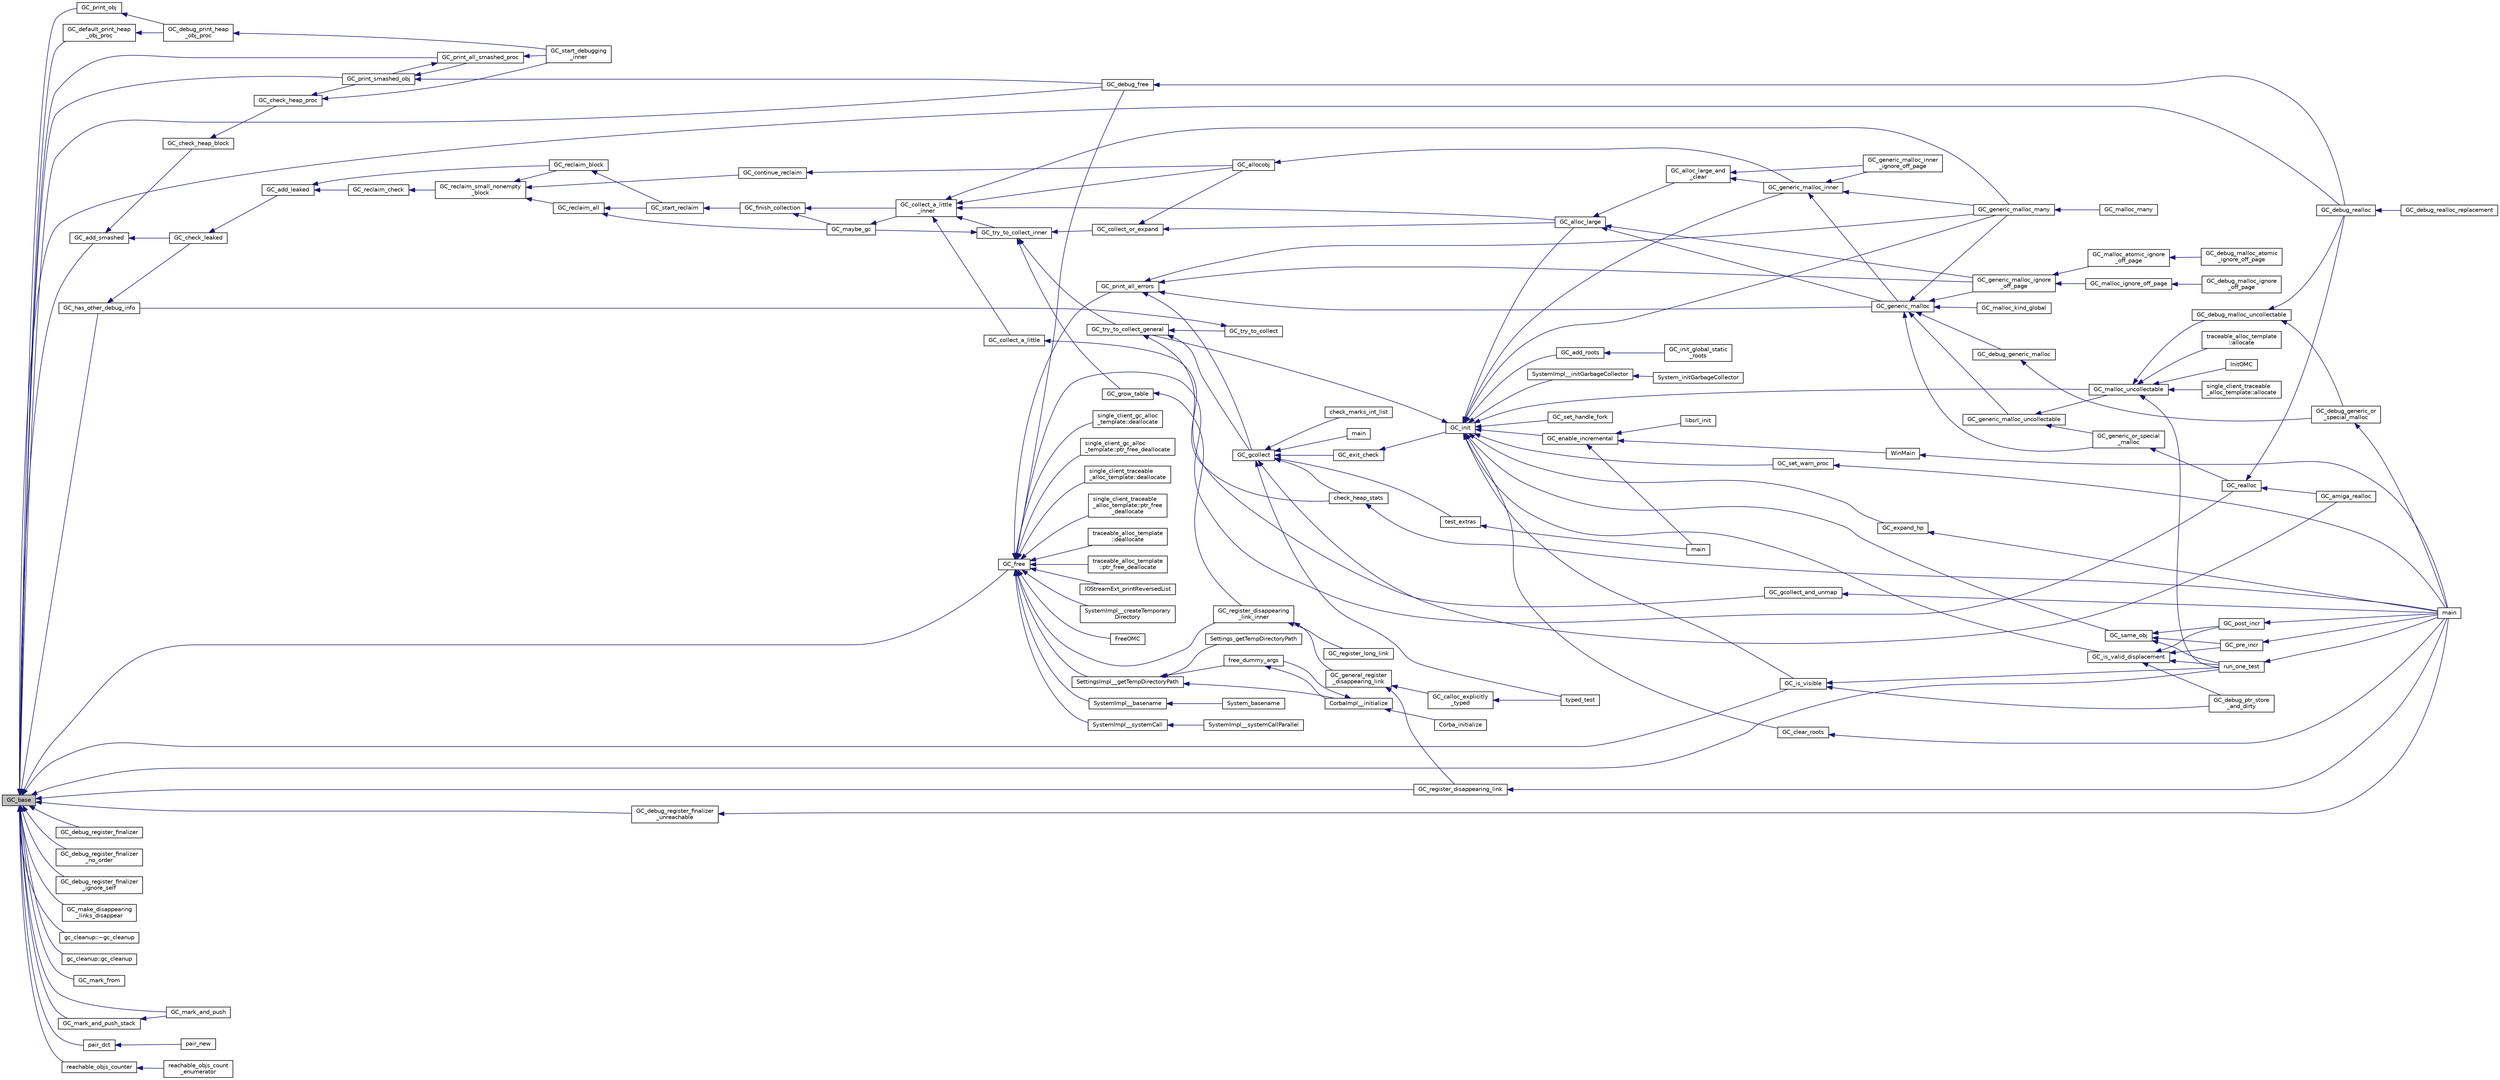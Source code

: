 digraph "GC_base"
{
  edge [fontname="Helvetica",fontsize="10",labelfontname="Helvetica",labelfontsize="10"];
  node [fontname="Helvetica",fontsize="10",shape=record];
  rankdir="LR";
  Node140 [label="GC_base",height=0.2,width=0.4,color="black", fillcolor="grey75", style="filled", fontcolor="black"];
  Node140 -> Node141 [dir="back",color="midnightblue",fontsize="10",style="solid",fontname="Helvetica"];
  Node141 [label="GC_default_print_heap\l_obj_proc",height=0.2,width=0.4,color="black", fillcolor="white", style="filled",URL="$dd/d79/gc__priv_8h.html#aa98df15cdeabdc720834b5b176c91391"];
  Node141 -> Node142 [dir="back",color="midnightblue",fontsize="10",style="solid",fontname="Helvetica"];
  Node142 [label="GC_debug_print_heap\l_obj_proc",height=0.2,width=0.4,color="black", fillcolor="white", style="filled",URL="$d3/d7b/dbg__mlc_8c.html#ae05478c793f3ec6a4222979f32cef62d"];
  Node142 -> Node143 [dir="back",color="midnightblue",fontsize="10",style="solid",fontname="Helvetica"];
  Node143 [label="GC_start_debugging\l_inner",height=0.2,width=0.4,color="black", fillcolor="white", style="filled",URL="$dd/d79/gc__priv_8h.html#ada7eb69d77da8876f2964213a3114462"];
  Node140 -> Node144 [dir="back",color="midnightblue",fontsize="10",style="solid",fontname="Helvetica"];
  Node144 [label="GC_has_other_debug_info",height=0.2,width=0.4,color="black", fillcolor="white", style="filled",URL="$de/dbd/dbg__mlc_8h.html#a1e8d4ec327bfee97d5936431e51c3ef6"];
  Node144 -> Node145 [dir="back",color="midnightblue",fontsize="10",style="solid",fontname="Helvetica"];
  Node145 [label="GC_check_leaked",height=0.2,width=0.4,color="black", fillcolor="white", style="filled",URL="$dd/d79/gc__priv_8h.html#a4985b7b1cc5846b5fc372ada1a410071"];
  Node145 -> Node146 [dir="back",color="midnightblue",fontsize="10",style="solid",fontname="Helvetica"];
  Node146 [label="GC_add_leaked",height=0.2,width=0.4,color="black", fillcolor="white", style="filled",URL="$d7/d0b/reclaim_8c.html#afccf6e87c1d8bdbe9ea41221a3dc78ad"];
  Node146 -> Node147 [dir="back",color="midnightblue",fontsize="10",style="solid",fontname="Helvetica"];
  Node147 [label="GC_reclaim_check",height=0.2,width=0.4,color="black", fillcolor="white", style="filled",URL="$d7/d0b/reclaim_8c.html#a0bf4ca5537f7291287c78c2b67194525"];
  Node147 -> Node148 [dir="back",color="midnightblue",fontsize="10",style="solid",fontname="Helvetica"];
  Node148 [label="GC_reclaim_small_nonempty\l_block",height=0.2,width=0.4,color="black", fillcolor="white", style="filled",URL="$d7/d0b/reclaim_8c.html#a713b42be146628271b9fceb7e768ded4"];
  Node148 -> Node149 [dir="back",color="midnightblue",fontsize="10",style="solid",fontname="Helvetica"];
  Node149 [label="GC_reclaim_block",height=0.2,width=0.4,color="black", fillcolor="white", style="filled",URL="$d7/d0b/reclaim_8c.html#a7721e31790b860809f5b25aef40ac673"];
  Node149 -> Node150 [dir="back",color="midnightblue",fontsize="10",style="solid",fontname="Helvetica"];
  Node150 [label="GC_start_reclaim",height=0.2,width=0.4,color="black", fillcolor="white", style="filled",URL="$d7/d0b/reclaim_8c.html#a3666aa541ecf7bdfc4fe66ce4f5df4f6"];
  Node150 -> Node151 [dir="back",color="midnightblue",fontsize="10",style="solid",fontname="Helvetica"];
  Node151 [label="GC_finish_collection",height=0.2,width=0.4,color="black", fillcolor="white", style="filled",URL="$d9/d39/alloc_8c.html#a3c34c8a98cd8b3be1725944ba54701ad"];
  Node151 -> Node152 [dir="back",color="midnightblue",fontsize="10",style="solid",fontname="Helvetica"];
  Node152 [label="GC_maybe_gc",height=0.2,width=0.4,color="black", fillcolor="white", style="filled",URL="$d9/d39/alloc_8c.html#a052bd8f73260d5517da328ec80bf2803"];
  Node152 -> Node153 [dir="back",color="midnightblue",fontsize="10",style="solid",fontname="Helvetica"];
  Node153 [label="GC_collect_a_little\l_inner",height=0.2,width=0.4,color="black", fillcolor="white", style="filled",URL="$dd/d79/gc__priv_8h.html#aa4521e4ff77319368671db2f7cc56ca4"];
  Node153 -> Node154 [dir="back",color="midnightblue",fontsize="10",style="solid",fontname="Helvetica"];
  Node154 [label="GC_try_to_collect_inner",height=0.2,width=0.4,color="black", fillcolor="white", style="filled",URL="$dd/d79/gc__priv_8h.html#af60286da753d7a995485d54ac90e92a0"];
  Node154 -> Node152 [dir="back",color="midnightblue",fontsize="10",style="solid",fontname="Helvetica"];
  Node154 -> Node155 [dir="back",color="midnightblue",fontsize="10",style="solid",fontname="Helvetica"];
  Node155 [label="GC_try_to_collect_general",height=0.2,width=0.4,color="black", fillcolor="white", style="filled",URL="$d9/d39/alloc_8c.html#a70b496ceee236d78b93b578c73695d6a"];
  Node155 -> Node156 [dir="back",color="midnightblue",fontsize="10",style="solid",fontname="Helvetica"];
  Node156 [label="GC_try_to_collect",height=0.2,width=0.4,color="black", fillcolor="white", style="filled",URL="$d0/daa/gc_8h.html#a404a3dccccd6c1ea22ba2df40a40e8ff"];
  Node156 -> Node144 [dir="back",color="midnightblue",fontsize="10",style="solid",fontname="Helvetica"];
  Node155 -> Node157 [dir="back",color="midnightblue",fontsize="10",style="solid",fontname="Helvetica"];
  Node157 [label="GC_gcollect",height=0.2,width=0.4,color="black", fillcolor="white", style="filled",URL="$d0/daa/gc_8h.html#a726a8653def8e4e16be7e29c7617c7d5"];
  Node157 -> Node158 [dir="back",color="midnightblue",fontsize="10",style="solid",fontname="Helvetica"];
  Node158 [label="GC_exit_check",height=0.2,width=0.4,color="black", fillcolor="white", style="filled",URL="$de/dd3/gc_2misc_8c.html#aebed0843915f857a3004b0b9fc88846e"];
  Node158 -> Node159 [dir="back",color="midnightblue",fontsize="10",style="solid",fontname="Helvetica"];
  Node159 [label="GC_init",height=0.2,width=0.4,color="black", fillcolor="white", style="filled",URL="$de/dd3/gc_2misc_8c.html#a16a0e282a07c598595436b79e88d6e00"];
  Node159 -> Node160 [dir="back",color="midnightblue",fontsize="10",style="solid",fontname="Helvetica"];
  Node160 [label="GC_set_handle_fork",height=0.2,width=0.4,color="black", fillcolor="white", style="filled",URL="$de/dd3/gc_2misc_8c.html#af2180ba22a6f398984e28ed2008b5580"];
  Node159 -> Node161 [dir="back",color="midnightblue",fontsize="10",style="solid",fontname="Helvetica"];
  Node161 [label="GC_enable_incremental",height=0.2,width=0.4,color="black", fillcolor="white", style="filled",URL="$de/dd3/gc_2misc_8c.html#a28b48d7c528209a6158075c4e15852d5"];
  Node161 -> Node162 [dir="back",color="midnightblue",fontsize="10",style="solid",fontname="Helvetica"];
  Node162 [label="main",height=0.2,width=0.4,color="black", fillcolor="white", style="filled",URL="$d4/d4a/cordtest_8c.html#a840291bc02cba5474a4cb46a9b9566fe"];
  Node161 -> Node163 [dir="back",color="midnightblue",fontsize="10",style="solid",fontname="Helvetica"];
  Node163 [label="WinMain",height=0.2,width=0.4,color="black", fillcolor="white", style="filled",URL="$dd/d92/de__win_8c.html#a1a82d574f68da3d68ac8b9c0a1dd3645"];
  Node163 -> Node164 [dir="back",color="midnightblue",fontsize="10",style="solid",fontname="Helvetica"];
  Node164 [label="main",height=0.2,width=0.4,color="black", fillcolor="white", style="filled",URL="$d4/d12/3rd_party_2gc_2tests_2test_8c.html#a840291bc02cba5474a4cb46a9b9566fe"];
  Node161 -> Node165 [dir="back",color="midnightblue",fontsize="10",style="solid",fontname="Helvetica"];
  Node165 [label="libsrl_init",height=0.2,width=0.4,color="black", fillcolor="white", style="filled",URL="$de/d1f/staticrootstest_8c.html#a6c08b01ab84bb4fc83f50ca5202614c8"];
  Node159 -> Node166 [dir="back",color="midnightblue",fontsize="10",style="solid",fontname="Helvetica"];
  Node166 [label="GC_set_warn_proc",height=0.2,width=0.4,color="black", fillcolor="white", style="filled",URL="$de/dd3/gc_2misc_8c.html#af7d8732a1092f3f0a5ea4ce4dad151f1"];
  Node166 -> Node164 [dir="back",color="midnightblue",fontsize="10",style="solid",fontname="Helvetica"];
  Node159 -> Node155 [dir="back",color="midnightblue",fontsize="10",style="solid",fontname="Helvetica"];
  Node159 -> Node167 [dir="back",color="midnightblue",fontsize="10",style="solid",fontname="Helvetica"];
  Node167 [label="GC_expand_hp",height=0.2,width=0.4,color="black", fillcolor="white", style="filled",URL="$d0/daa/gc_8h.html#a7eb7c135ee0716354c0061dd2d87dd8b"];
  Node167 -> Node164 [dir="back",color="midnightblue",fontsize="10",style="solid",fontname="Helvetica"];
  Node159 -> Node168 [dir="back",color="midnightblue",fontsize="10",style="solid",fontname="Helvetica"];
  Node168 [label="GC_alloc_large",height=0.2,width=0.4,color="black", fillcolor="white", style="filled",URL="$d6/dcd/malloc_8c.html#a758db4d9bd590df7e5109b1f445ca78b"];
  Node168 -> Node169 [dir="back",color="midnightblue",fontsize="10",style="solid",fontname="Helvetica"];
  Node169 [label="GC_alloc_large_and\l_clear",height=0.2,width=0.4,color="black", fillcolor="white", style="filled",URL="$d6/dcd/malloc_8c.html#add822b71ebb231a3401ff6970d29a95a"];
  Node169 -> Node170 [dir="back",color="midnightblue",fontsize="10",style="solid",fontname="Helvetica"];
  Node170 [label="GC_generic_malloc_inner",height=0.2,width=0.4,color="black", fillcolor="white", style="filled",URL="$d6/dcd/malloc_8c.html#aaf1ed9de3698d4fdb54f7f73b2dd253e"];
  Node170 -> Node171 [dir="back",color="midnightblue",fontsize="10",style="solid",fontname="Helvetica"];
  Node171 [label="GC_generic_malloc_inner\l_ignore_off_page",height=0.2,width=0.4,color="black", fillcolor="white", style="filled",URL="$d6/dcd/malloc_8c.html#abe43a78928b4a084553d8f70b899cae5"];
  Node170 -> Node172 [dir="back",color="midnightblue",fontsize="10",style="solid",fontname="Helvetica"];
  Node172 [label="GC_generic_malloc",height=0.2,width=0.4,color="black", fillcolor="white", style="filled",URL="$d6/dcd/malloc_8c.html#aa90ce9ffd281a1d15e178cfe413d0871"];
  Node172 -> Node173 [dir="back",color="midnightblue",fontsize="10",style="solid",fontname="Helvetica"];
  Node173 [label="GC_debug_generic_malloc",height=0.2,width=0.4,color="black", fillcolor="white", style="filled",URL="$d3/d7b/dbg__mlc_8c.html#a3505b3ba390ef6ab0a02b285e362aec4"];
  Node173 -> Node174 [dir="back",color="midnightblue",fontsize="10",style="solid",fontname="Helvetica"];
  Node174 [label="GC_debug_generic_or\l_special_malloc",height=0.2,width=0.4,color="black", fillcolor="white", style="filled",URL="$d3/d7b/dbg__mlc_8c.html#ada673c25a47f93bafd2ba42d94aa01a3"];
  Node174 -> Node164 [dir="back",color="midnightblue",fontsize="10",style="solid",fontname="Helvetica"];
  Node172 -> Node175 [dir="back",color="midnightblue",fontsize="10",style="solid",fontname="Helvetica"];
  Node175 [label="GC_malloc_kind_global",height=0.2,width=0.4,color="black", fillcolor="white", style="filled",URL="$d6/dcd/malloc_8c.html#ac933f227988d5dcd653f076434c32daf"];
  Node172 -> Node176 [dir="back",color="midnightblue",fontsize="10",style="solid",fontname="Helvetica"];
  Node176 [label="GC_generic_malloc_uncollectable",height=0.2,width=0.4,color="black", fillcolor="white", style="filled",URL="$d6/dcd/malloc_8c.html#ae353dabc0de53073b5a7c3f1457d11ad"];
  Node176 -> Node177 [dir="back",color="midnightblue",fontsize="10",style="solid",fontname="Helvetica"];
  Node177 [label="GC_malloc_uncollectable",height=0.2,width=0.4,color="black", fillcolor="white", style="filled",URL="$d6/dcd/malloc_8c.html#a1664c324e1906f349bf662027c3126f5"];
  Node177 -> Node178 [dir="back",color="midnightblue",fontsize="10",style="solid",fontname="Helvetica"];
  Node178 [label="GC_debug_malloc_uncollectable",height=0.2,width=0.4,color="black", fillcolor="white", style="filled",URL="$d3/d7b/dbg__mlc_8c.html#a74f5506c22097e531b809369b444a335"];
  Node178 -> Node179 [dir="back",color="midnightblue",fontsize="10",style="solid",fontname="Helvetica"];
  Node179 [label="GC_debug_realloc",height=0.2,width=0.4,color="black", fillcolor="white", style="filled",URL="$d0/daa/gc_8h.html#ac0fc85cd6aabd28cd9483c12d4e8514f"];
  Node179 -> Node180 [dir="back",color="midnightblue",fontsize="10",style="solid",fontname="Helvetica"];
  Node180 [label="GC_debug_realloc_replacement",height=0.2,width=0.4,color="black", fillcolor="white", style="filled",URL="$d3/d7b/dbg__mlc_8c.html#a92bfe9ab938a109d9444b1f1a896b763"];
  Node178 -> Node174 [dir="back",color="midnightblue",fontsize="10",style="solid",fontname="Helvetica"];
  Node177 -> Node181 [dir="back",color="midnightblue",fontsize="10",style="solid",fontname="Helvetica"];
  Node181 [label="single_client_traceable\l_alloc_template::allocate",height=0.2,width=0.4,color="black", fillcolor="white", style="filled",URL="$d6/d6f/classsingle__client__traceable__alloc__template.html#a0e0fc2ccede260fcacf348082fa81680"];
  Node177 -> Node182 [dir="back",color="midnightblue",fontsize="10",style="solid",fontname="Helvetica"];
  Node182 [label="traceable_alloc_template\l::allocate",height=0.2,width=0.4,color="black", fillcolor="white", style="filled",URL="$db/d9f/classtraceable__alloc__template.html#ac2c07fc218733476be8ca4ac0e41f505"];
  Node177 -> Node183 [dir="back",color="midnightblue",fontsize="10",style="solid",fontname="Helvetica"];
  Node183 [label="run_one_test",height=0.2,width=0.4,color="black", fillcolor="white", style="filled",URL="$d4/d12/3rd_party_2gc_2tests_2test_8c.html#a3b194f0711aa5c8878f77b3809918845"];
  Node183 -> Node164 [dir="back",color="midnightblue",fontsize="10",style="solid",fontname="Helvetica"];
  Node177 -> Node184 [dir="back",color="midnightblue",fontsize="10",style="solid",fontname="Helvetica"];
  Node184 [label="InitOMC",height=0.2,width=0.4,color="black", fillcolor="white", style="filled",URL="$d2/d87/_o_m_c_8cpp.html#a10355828ede503a231b73ff5b852a040"];
  Node176 -> Node185 [dir="back",color="midnightblue",fontsize="10",style="solid",fontname="Helvetica"];
  Node185 [label="GC_generic_or_special\l_malloc",height=0.2,width=0.4,color="black", fillcolor="white", style="filled",URL="$dc/d51/mallocx_8c.html#a83549b396fda612e216481b778c3b99e"];
  Node185 -> Node186 [dir="back",color="midnightblue",fontsize="10",style="solid",fontname="Helvetica"];
  Node186 [label="GC_realloc",height=0.2,width=0.4,color="black", fillcolor="white", style="filled",URL="$dc/d51/mallocx_8c.html#af58fe77f2f791173c8e662093baef8ab"];
  Node186 -> Node179 [dir="back",color="midnightblue",fontsize="10",style="solid",fontname="Helvetica"];
  Node186 -> Node187 [dir="back",color="midnightblue",fontsize="10",style="solid",fontname="Helvetica"];
  Node187 [label="GC_amiga_realloc",height=0.2,width=0.4,color="black", fillcolor="white", style="filled",URL="$df/db9/_amiga_o_s_8c.html#a7c1ecf244dbbc680b785e85392d3c2b6"];
  Node172 -> Node185 [dir="back",color="midnightblue",fontsize="10",style="solid",fontname="Helvetica"];
  Node172 -> Node188 [dir="back",color="midnightblue",fontsize="10",style="solid",fontname="Helvetica"];
  Node188 [label="GC_generic_malloc_ignore\l_off_page",height=0.2,width=0.4,color="black", fillcolor="white", style="filled",URL="$dc/d51/mallocx_8c.html#a666f6524ec2c14f31b10f63e972877b6"];
  Node188 -> Node189 [dir="back",color="midnightblue",fontsize="10",style="solid",fontname="Helvetica"];
  Node189 [label="GC_malloc_ignore_off_page",height=0.2,width=0.4,color="black", fillcolor="white", style="filled",URL="$dc/d51/mallocx_8c.html#ad4cb48bfb59680606ac2daabf49020a2"];
  Node189 -> Node190 [dir="back",color="midnightblue",fontsize="10",style="solid",fontname="Helvetica"];
  Node190 [label="GC_debug_malloc_ignore\l_off_page",height=0.2,width=0.4,color="black", fillcolor="white", style="filled",URL="$d3/d7b/dbg__mlc_8c.html#a771191c92e9576ad5dbaa50a411eb83a"];
  Node188 -> Node191 [dir="back",color="midnightblue",fontsize="10",style="solid",fontname="Helvetica"];
  Node191 [label="GC_malloc_atomic_ignore\l_off_page",height=0.2,width=0.4,color="black", fillcolor="white", style="filled",URL="$dc/d51/mallocx_8c.html#a44e801869fdd6d2ac67edc3e0e787143"];
  Node191 -> Node192 [dir="back",color="midnightblue",fontsize="10",style="solid",fontname="Helvetica"];
  Node192 [label="GC_debug_malloc_atomic\l_ignore_off_page",height=0.2,width=0.4,color="black", fillcolor="white", style="filled",URL="$d3/d7b/dbg__mlc_8c.html#a586cc8602689cb916e468988a5508c9c"];
  Node172 -> Node193 [dir="back",color="midnightblue",fontsize="10",style="solid",fontname="Helvetica"];
  Node193 [label="GC_generic_malloc_many",height=0.2,width=0.4,color="black", fillcolor="white", style="filled",URL="$dc/d51/mallocx_8c.html#a9fe588b11aefcb234477af209301a04e"];
  Node193 -> Node194 [dir="back",color="midnightblue",fontsize="10",style="solid",fontname="Helvetica"];
  Node194 [label="GC_malloc_many",height=0.2,width=0.4,color="black", fillcolor="white", style="filled",URL="$dc/d51/mallocx_8c.html#a2fcfcf43aeb0b574cb95d3959e009ae0"];
  Node170 -> Node193 [dir="back",color="midnightblue",fontsize="10",style="solid",fontname="Helvetica"];
  Node169 -> Node171 [dir="back",color="midnightblue",fontsize="10",style="solid",fontname="Helvetica"];
  Node168 -> Node172 [dir="back",color="midnightblue",fontsize="10",style="solid",fontname="Helvetica"];
  Node168 -> Node188 [dir="back",color="midnightblue",fontsize="10",style="solid",fontname="Helvetica"];
  Node159 -> Node170 [dir="back",color="midnightblue",fontsize="10",style="solid",fontname="Helvetica"];
  Node159 -> Node177 [dir="back",color="midnightblue",fontsize="10",style="solid",fontname="Helvetica"];
  Node159 -> Node193 [dir="back",color="midnightblue",fontsize="10",style="solid",fontname="Helvetica"];
  Node159 -> Node195 [dir="back",color="midnightblue",fontsize="10",style="solid",fontname="Helvetica"];
  Node195 [label="GC_add_roots",height=0.2,width=0.4,color="black", fillcolor="white", style="filled",URL="$dd/d54/mark__rts_8c.html#ac7c3d4466f482afa563fa179d878df45"];
  Node195 -> Node196 [dir="back",color="midnightblue",fontsize="10",style="solid",fontname="Helvetica"];
  Node196 [label="GC_init_global_static\l_roots",height=0.2,width=0.4,color="black", fillcolor="white", style="filled",URL="$dc/d33/init__global__static__roots_8cpp.html#aa5562681b50743592667012c6b875411"];
  Node159 -> Node197 [dir="back",color="midnightblue",fontsize="10",style="solid",fontname="Helvetica"];
  Node197 [label="GC_clear_roots",height=0.2,width=0.4,color="black", fillcolor="white", style="filled",URL="$dd/d54/mark__rts_8c.html#ab122905e6bba46a5258e633336141543"];
  Node197 -> Node164 [dir="back",color="midnightblue",fontsize="10",style="solid",fontname="Helvetica"];
  Node159 -> Node198 [dir="back",color="midnightblue",fontsize="10",style="solid",fontname="Helvetica"];
  Node198 [label="GC_same_obj",height=0.2,width=0.4,color="black", fillcolor="white", style="filled",URL="$df/d07/ptr__chck_8c.html#a07133f40eb3b6bcc25c316ff1c33ad09"];
  Node198 -> Node199 [dir="back",color="midnightblue",fontsize="10",style="solid",fontname="Helvetica"];
  Node199 [label="GC_pre_incr",height=0.2,width=0.4,color="black", fillcolor="white", style="filled",URL="$df/d07/ptr__chck_8c.html#af54d43c4436e9883019299abcbdf057c"];
  Node199 -> Node164 [dir="back",color="midnightblue",fontsize="10",style="solid",fontname="Helvetica"];
  Node198 -> Node200 [dir="back",color="midnightblue",fontsize="10",style="solid",fontname="Helvetica"];
  Node200 [label="GC_post_incr",height=0.2,width=0.4,color="black", fillcolor="white", style="filled",URL="$df/d07/ptr__chck_8c.html#a22a67595a3f1740724b01f3416ef5541"];
  Node200 -> Node164 [dir="back",color="midnightblue",fontsize="10",style="solid",fontname="Helvetica"];
  Node198 -> Node183 [dir="back",color="midnightblue",fontsize="10",style="solid",fontname="Helvetica"];
  Node159 -> Node201 [dir="back",color="midnightblue",fontsize="10",style="solid",fontname="Helvetica"];
  Node201 [label="GC_is_valid_displacement",height=0.2,width=0.4,color="black", fillcolor="white", style="filled",URL="$df/d07/ptr__chck_8c.html#a6694713c7953d374c0f091a42845ad3d"];
  Node201 -> Node202 [dir="back",color="midnightblue",fontsize="10",style="solid",fontname="Helvetica"];
  Node202 [label="GC_debug_ptr_store\l_and_dirty",height=0.2,width=0.4,color="black", fillcolor="white", style="filled",URL="$d0/daa/gc_8h.html#a6bfbb76ce93eedfb9fc0a64659e26c71"];
  Node201 -> Node199 [dir="back",color="midnightblue",fontsize="10",style="solid",fontname="Helvetica"];
  Node201 -> Node200 [dir="back",color="midnightblue",fontsize="10",style="solid",fontname="Helvetica"];
  Node201 -> Node183 [dir="back",color="midnightblue",fontsize="10",style="solid",fontname="Helvetica"];
  Node159 -> Node203 [dir="back",color="midnightblue",fontsize="10",style="solid",fontname="Helvetica"];
  Node203 [label="GC_is_visible",height=0.2,width=0.4,color="black", fillcolor="white", style="filled",URL="$df/d07/ptr__chck_8c.html#aef9e284e784846706fd7417213165736"];
  Node203 -> Node202 [dir="back",color="midnightblue",fontsize="10",style="solid",fontname="Helvetica"];
  Node203 -> Node183 [dir="back",color="midnightblue",fontsize="10",style="solid",fontname="Helvetica"];
  Node159 -> Node204 [dir="back",color="midnightblue",fontsize="10",style="solid",fontname="Helvetica"];
  Node204 [label="SystemImpl__initGarbageCollector",height=0.2,width=0.4,color="black", fillcolor="white", style="filled",URL="$db/d35/systemimpl_8h.html#a876cc79b432f0e4c00a45f86ab662555"];
  Node204 -> Node205 [dir="back",color="midnightblue",fontsize="10",style="solid",fontname="Helvetica"];
  Node205 [label="System_initGarbageCollector",height=0.2,width=0.4,color="black", fillcolor="white", style="filled",URL="$df/ddc/_system__omc_8c.html#a935852f9255ce08aa40ccd3ce9c31c72"];
  Node157 -> Node206 [dir="back",color="midnightblue",fontsize="10",style="solid",fontname="Helvetica"];
  Node206 [label="test_extras",height=0.2,width=0.4,color="black", fillcolor="white", style="filled",URL="$d4/d4a/cordtest_8c.html#a41666cce4e83b24e3d42af892b182644"];
  Node206 -> Node162 [dir="back",color="midnightblue",fontsize="10",style="solid",fontname="Helvetica"];
  Node157 -> Node187 [dir="back",color="midnightblue",fontsize="10",style="solid",fontname="Helvetica"];
  Node157 -> Node207 [dir="back",color="midnightblue",fontsize="10",style="solid",fontname="Helvetica"];
  Node207 [label="main",height=0.2,width=0.4,color="black", fillcolor="white", style="filled",URL="$db/d36/smash__test_8c.html#a840291bc02cba5474a4cb46a9b9566fe"];
  Node157 -> Node208 [dir="back",color="midnightblue",fontsize="10",style="solid",fontname="Helvetica"];
  Node208 [label="check_marks_int_list",height=0.2,width=0.4,color="black", fillcolor="white", style="filled",URL="$d4/d12/3rd_party_2gc_2tests_2test_8c.html#ac6dbf9420593639ba86d505e057889e4"];
  Node157 -> Node209 [dir="back",color="midnightblue",fontsize="10",style="solid",fontname="Helvetica"];
  Node209 [label="typed_test",height=0.2,width=0.4,color="black", fillcolor="white", style="filled",URL="$d4/d12/3rd_party_2gc_2tests_2test_8c.html#a3047bb18240fab4f191d42576eade94e"];
  Node157 -> Node210 [dir="back",color="midnightblue",fontsize="10",style="solid",fontname="Helvetica"];
  Node210 [label="check_heap_stats",height=0.2,width=0.4,color="black", fillcolor="white", style="filled",URL="$d4/d12/3rd_party_2gc_2tests_2test_8c.html#a668cddfb86d2c85b386a9e873f0e7e3b"];
  Node210 -> Node164 [dir="back",color="midnightblue",fontsize="10",style="solid",fontname="Helvetica"];
  Node155 -> Node211 [dir="back",color="midnightblue",fontsize="10",style="solid",fontname="Helvetica"];
  Node211 [label="GC_gcollect_and_unmap",height=0.2,width=0.4,color="black", fillcolor="white", style="filled",URL="$d0/daa/gc_8h.html#a1ecc2296689777f705083307b50cd139"];
  Node211 -> Node164 [dir="back",color="midnightblue",fontsize="10",style="solid",fontname="Helvetica"];
  Node154 -> Node212 [dir="back",color="midnightblue",fontsize="10",style="solid",fontname="Helvetica"];
  Node212 [label="GC_collect_or_expand",height=0.2,width=0.4,color="black", fillcolor="white", style="filled",URL="$dd/d79/gc__priv_8h.html#acb06e7c173d06f0abd7350495703ebed"];
  Node212 -> Node213 [dir="back",color="midnightblue",fontsize="10",style="solid",fontname="Helvetica"];
  Node213 [label="GC_allocobj",height=0.2,width=0.4,color="black", fillcolor="white", style="filled",URL="$dd/d79/gc__priv_8h.html#a42091079fb5139a3446c4b4afebc542c"];
  Node213 -> Node170 [dir="back",color="midnightblue",fontsize="10",style="solid",fontname="Helvetica"];
  Node212 -> Node168 [dir="back",color="midnightblue",fontsize="10",style="solid",fontname="Helvetica"];
  Node154 -> Node214 [dir="back",color="midnightblue",fontsize="10",style="solid",fontname="Helvetica"];
  Node214 [label="GC_grow_table",height=0.2,width=0.4,color="black", fillcolor="white", style="filled",URL="$d3/d1e/finalize_8c.html#a716b17230f6f6e17b29bc7335984735a"];
  Node214 -> Node215 [dir="back",color="midnightblue",fontsize="10",style="solid",fontname="Helvetica"];
  Node215 [label="GC_register_disappearing\l_link_inner",height=0.2,width=0.4,color="black", fillcolor="white", style="filled",URL="$d3/d1e/finalize_8c.html#aa16063c0d8d9f6babcd6dba879d5a442"];
  Node215 -> Node216 [dir="back",color="midnightblue",fontsize="10",style="solid",fontname="Helvetica"];
  Node216 [label="GC_general_register\l_disappearing_link",height=0.2,width=0.4,color="black", fillcolor="white", style="filled",URL="$d0/daa/gc_8h.html#a7c25a92ce3774dcf77f7e8aa67cafcca"];
  Node216 -> Node217 [dir="back",color="midnightblue",fontsize="10",style="solid",fontname="Helvetica"];
  Node217 [label="GC_register_disappearing_link",height=0.2,width=0.4,color="black", fillcolor="white", style="filled",URL="$d0/daa/gc_8h.html#a80b68728c84611414c19be11fa9af834"];
  Node217 -> Node164 [dir="back",color="midnightblue",fontsize="10",style="solid",fontname="Helvetica"];
  Node216 -> Node218 [dir="back",color="midnightblue",fontsize="10",style="solid",fontname="Helvetica"];
  Node218 [label="GC_calloc_explicitly\l_typed",height=0.2,width=0.4,color="black", fillcolor="white", style="filled",URL="$d1/d53/typd__mlc_8c.html#a4f5c4433dce432ae52216a9bf1fd9a20"];
  Node218 -> Node209 [dir="back",color="midnightblue",fontsize="10",style="solid",fontname="Helvetica"];
  Node215 -> Node219 [dir="back",color="midnightblue",fontsize="10",style="solid",fontname="Helvetica"];
  Node219 [label="GC_register_long_link",height=0.2,width=0.4,color="black", fillcolor="white", style="filled",URL="$d0/daa/gc_8h.html#a4cdca6df52e816077912e81282e509e7"];
  Node153 -> Node220 [dir="back",color="midnightblue",fontsize="10",style="solid",fontname="Helvetica"];
  Node220 [label="GC_collect_a_little",height=0.2,width=0.4,color="black", fillcolor="white", style="filled",URL="$d0/daa/gc_8h.html#a785bf4708154dda0cba2a6e299f65fe6"];
  Node220 -> Node210 [dir="back",color="midnightblue",fontsize="10",style="solid",fontname="Helvetica"];
  Node153 -> Node213 [dir="back",color="midnightblue",fontsize="10",style="solid",fontname="Helvetica"];
  Node153 -> Node168 [dir="back",color="midnightblue",fontsize="10",style="solid",fontname="Helvetica"];
  Node153 -> Node193 [dir="back",color="midnightblue",fontsize="10",style="solid",fontname="Helvetica"];
  Node151 -> Node153 [dir="back",color="midnightblue",fontsize="10",style="solid",fontname="Helvetica"];
  Node148 -> Node221 [dir="back",color="midnightblue",fontsize="10",style="solid",fontname="Helvetica"];
  Node221 [label="GC_continue_reclaim",height=0.2,width=0.4,color="black", fillcolor="white", style="filled",URL="$d7/d0b/reclaim_8c.html#a4b7e63fd38cccdf37ef77d2f2d7260a7"];
  Node221 -> Node213 [dir="back",color="midnightblue",fontsize="10",style="solid",fontname="Helvetica"];
  Node148 -> Node222 [dir="back",color="midnightblue",fontsize="10",style="solid",fontname="Helvetica"];
  Node222 [label="GC_reclaim_all",height=0.2,width=0.4,color="black", fillcolor="white", style="filled",URL="$d7/d0b/reclaim_8c.html#a07f36a322f6a08a42590b6b6933836c1"];
  Node222 -> Node152 [dir="back",color="midnightblue",fontsize="10",style="solid",fontname="Helvetica"];
  Node222 -> Node150 [dir="back",color="midnightblue",fontsize="10",style="solid",fontname="Helvetica"];
  Node146 -> Node149 [dir="back",color="midnightblue",fontsize="10",style="solid",fontname="Helvetica"];
  Node140 -> Node223 [dir="back",color="midnightblue",fontsize="10",style="solid",fontname="Helvetica"];
  Node223 [label="GC_print_obj",height=0.2,width=0.4,color="black", fillcolor="white", style="filled",URL="$d3/d7b/dbg__mlc_8c.html#ab439114e56164099fe931456f14b590d"];
  Node223 -> Node142 [dir="back",color="midnightblue",fontsize="10",style="solid",fontname="Helvetica"];
  Node140 -> Node224 [dir="back",color="midnightblue",fontsize="10",style="solid",fontname="Helvetica"];
  Node224 [label="GC_print_smashed_obj",height=0.2,width=0.4,color="black", fillcolor="white", style="filled",URL="$d3/d7b/dbg__mlc_8c.html#a21b7aeb13fae852e7ba3acbbc10e535c"];
  Node224 -> Node225 [dir="back",color="midnightblue",fontsize="10",style="solid",fontname="Helvetica"];
  Node225 [label="GC_debug_free",height=0.2,width=0.4,color="black", fillcolor="white", style="filled",URL="$d0/daa/gc_8h.html#ad830840174f5bcdfa0c49e2d6f8c47fd"];
  Node225 -> Node179 [dir="back",color="midnightblue",fontsize="10",style="solid",fontname="Helvetica"];
  Node224 -> Node226 [dir="back",color="midnightblue",fontsize="10",style="solid",fontname="Helvetica"];
  Node226 [label="GC_print_all_smashed_proc",height=0.2,width=0.4,color="black", fillcolor="white", style="filled",URL="$d3/d7b/dbg__mlc_8c.html#adb3b437256974a46b9a6a7463f30bd56"];
  Node226 -> Node224 [dir="back",color="midnightblue",fontsize="10",style="solid",fontname="Helvetica"];
  Node226 -> Node143 [dir="back",color="midnightblue",fontsize="10",style="solid",fontname="Helvetica"];
  Node140 -> Node225 [dir="back",color="midnightblue",fontsize="10",style="solid",fontname="Helvetica"];
  Node140 -> Node179 [dir="back",color="midnightblue",fontsize="10",style="solid",fontname="Helvetica"];
  Node140 -> Node227 [dir="back",color="midnightblue",fontsize="10",style="solid",fontname="Helvetica"];
  Node227 [label="GC_add_smashed",height=0.2,width=0.4,color="black", fillcolor="white", style="filled",URL="$d3/d7b/dbg__mlc_8c.html#a25d9083b1d677389672528b7e55c0ce6"];
  Node227 -> Node228 [dir="back",color="midnightblue",fontsize="10",style="solid",fontname="Helvetica"];
  Node228 [label="GC_check_heap_block",height=0.2,width=0.4,color="black", fillcolor="white", style="filled",URL="$d3/d7b/dbg__mlc_8c.html#a24c254a2b95bbc152d8eedba28121275"];
  Node228 -> Node229 [dir="back",color="midnightblue",fontsize="10",style="solid",fontname="Helvetica"];
  Node229 [label="GC_check_heap_proc",height=0.2,width=0.4,color="black", fillcolor="white", style="filled",URL="$d3/d7b/dbg__mlc_8c.html#ac422a24ebb4519fa334d8ebadd453d75"];
  Node229 -> Node224 [dir="back",color="midnightblue",fontsize="10",style="solid",fontname="Helvetica"];
  Node229 -> Node143 [dir="back",color="midnightblue",fontsize="10",style="solid",fontname="Helvetica"];
  Node227 -> Node145 [dir="back",color="midnightblue",fontsize="10",style="solid",fontname="Helvetica"];
  Node140 -> Node226 [dir="back",color="midnightblue",fontsize="10",style="solid",fontname="Helvetica"];
  Node140 -> Node230 [dir="back",color="midnightblue",fontsize="10",style="solid",fontname="Helvetica"];
  Node230 [label="GC_debug_register_finalizer",height=0.2,width=0.4,color="black", fillcolor="white", style="filled",URL="$d0/daa/gc_8h.html#a9974e0b7e583968bd0dcf5bf46055cb4"];
  Node140 -> Node231 [dir="back",color="midnightblue",fontsize="10",style="solid",fontname="Helvetica"];
  Node231 [label="GC_debug_register_finalizer\l_no_order",height=0.2,width=0.4,color="black", fillcolor="white", style="filled",URL="$d0/daa/gc_8h.html#a718916503fbd8e5a001a6f4f7dd78964"];
  Node140 -> Node232 [dir="back",color="midnightblue",fontsize="10",style="solid",fontname="Helvetica"];
  Node232 [label="GC_debug_register_finalizer\l_unreachable",height=0.2,width=0.4,color="black", fillcolor="white", style="filled",URL="$d0/daa/gc_8h.html#ad208471f9576dd8f2fa413c583a37fe0"];
  Node232 -> Node164 [dir="back",color="midnightblue",fontsize="10",style="solid",fontname="Helvetica"];
  Node140 -> Node233 [dir="back",color="midnightblue",fontsize="10",style="solid",fontname="Helvetica"];
  Node233 [label="GC_debug_register_finalizer\l_ignore_self",height=0.2,width=0.4,color="black", fillcolor="white", style="filled",URL="$d0/daa/gc_8h.html#aaaf8fca2d5e1c6fead871ac23da61a93"];
  Node140 -> Node217 [dir="back",color="midnightblue",fontsize="10",style="solid",fontname="Helvetica"];
  Node140 -> Node234 [dir="back",color="midnightblue",fontsize="10",style="solid",fontname="Helvetica"];
  Node234 [label="GC_make_disappearing\l_links_disappear",height=0.2,width=0.4,color="black", fillcolor="white", style="filled",URL="$d3/d1e/finalize_8c.html#a169698d1c0453e1446a0892fd5d6bf87"];
  Node140 -> Node235 [dir="back",color="midnightblue",fontsize="10",style="solid",fontname="Helvetica"];
  Node235 [label="gc_cleanup::~gc_cleanup",height=0.2,width=0.4,color="black", fillcolor="white", style="filled",URL="$d2/df3/classgc__cleanup.html#afb3b5e57dc7248638d294ca848bcc6da"];
  Node140 -> Node236 [dir="back",color="midnightblue",fontsize="10",style="solid",fontname="Helvetica"];
  Node236 [label="gc_cleanup::gc_cleanup",height=0.2,width=0.4,color="black", fillcolor="white", style="filled",URL="$d2/df3/classgc__cleanup.html#aef0c8fe44e3ea2c2f731ab11f717741a"];
  Node140 -> Node237 [dir="back",color="midnightblue",fontsize="10",style="solid",fontname="Helvetica"];
  Node237 [label="GC_free",height=0.2,width=0.4,color="black", fillcolor="white", style="filled",URL="$d6/dcd/malloc_8c.html#a6af632e378cef43710df8bfb995d0c30"];
  Node237 -> Node225 [dir="back",color="midnightblue",fontsize="10",style="solid",fontname="Helvetica"];
  Node237 -> Node215 [dir="back",color="midnightblue",fontsize="10",style="solid",fontname="Helvetica"];
  Node237 -> Node238 [dir="back",color="midnightblue",fontsize="10",style="solid",fontname="Helvetica"];
  Node238 [label="single_client_gc_alloc\l_template::deallocate",height=0.2,width=0.4,color="black", fillcolor="white", style="filled",URL="$d1/ddf/classsingle__client__gc__alloc__template.html#adbba55a2253fe5d61689c7c8b1ea1525"];
  Node237 -> Node239 [dir="back",color="midnightblue",fontsize="10",style="solid",fontname="Helvetica"];
  Node239 [label="single_client_gc_alloc\l_template::ptr_free_deallocate",height=0.2,width=0.4,color="black", fillcolor="white", style="filled",URL="$d1/ddf/classsingle__client__gc__alloc__template.html#a4785a44f4302e7a3a415767d997b4c40"];
  Node237 -> Node240 [dir="back",color="midnightblue",fontsize="10",style="solid",fontname="Helvetica"];
  Node240 [label="single_client_traceable\l_alloc_template::deallocate",height=0.2,width=0.4,color="black", fillcolor="white", style="filled",URL="$d6/d6f/classsingle__client__traceable__alloc__template.html#a19ff7fcb3b5454f2daf102977b6a3aba"];
  Node237 -> Node241 [dir="back",color="midnightblue",fontsize="10",style="solid",fontname="Helvetica"];
  Node241 [label="single_client_traceable\l_alloc_template::ptr_free\l_deallocate",height=0.2,width=0.4,color="black", fillcolor="white", style="filled",URL="$d6/d6f/classsingle__client__traceable__alloc__template.html#a63473fb4d1f664d99f711b4feef4187c"];
  Node237 -> Node242 [dir="back",color="midnightblue",fontsize="10",style="solid",fontname="Helvetica"];
  Node242 [label="traceable_alloc_template\l::deallocate",height=0.2,width=0.4,color="black", fillcolor="white", style="filled",URL="$db/d9f/classtraceable__alloc__template.html#a2f7e4d1b9b6a433111aa413267076e68"];
  Node237 -> Node243 [dir="back",color="midnightblue",fontsize="10",style="solid",fontname="Helvetica"];
  Node243 [label="traceable_alloc_template\l::ptr_free_deallocate",height=0.2,width=0.4,color="black", fillcolor="white", style="filled",URL="$db/d9f/classtraceable__alloc__template.html#a1e1a5e6868a5be5876d31743a853d7cb"];
  Node237 -> Node186 [dir="back",color="midnightblue",fontsize="10",style="solid",fontname="Helvetica"];
  Node237 -> Node244 [dir="back",color="midnightblue",fontsize="10",style="solid",fontname="Helvetica"];
  Node244 [label="GC_print_all_errors",height=0.2,width=0.4,color="black", fillcolor="white", style="filled",URL="$d7/d0b/reclaim_8c.html#a9153adf9cf216b060c3ca8e2e69529db"];
  Node244 -> Node157 [dir="back",color="midnightblue",fontsize="10",style="solid",fontname="Helvetica"];
  Node244 -> Node172 [dir="back",color="midnightblue",fontsize="10",style="solid",fontname="Helvetica"];
  Node244 -> Node188 [dir="back",color="midnightblue",fontsize="10",style="solid",fontname="Helvetica"];
  Node244 -> Node193 [dir="back",color="midnightblue",fontsize="10",style="solid",fontname="Helvetica"];
  Node237 -> Node245 [dir="back",color="midnightblue",fontsize="10",style="solid",fontname="Helvetica"];
  Node245 [label="IOStreamExt_printReversedList",height=0.2,width=0.4,color="black", fillcolor="white", style="filled",URL="$df/dd9/_i_o_stream_ext__omc_8cpp.html#aaa17cfe6878d8135bb387611e40678c7"];
  Node237 -> Node246 [dir="back",color="midnightblue",fontsize="10",style="solid",fontname="Helvetica"];
  Node246 [label="SettingsImpl__getTempDirectoryPath",height=0.2,width=0.4,color="black", fillcolor="white", style="filled",URL="$da/d3d/settingsimpl_8h.html#a14308a26be32c2588a5370371e85da58"];
  Node246 -> Node247 [dir="back",color="midnightblue",fontsize="10",style="solid",fontname="Helvetica"];
  Node247 [label="free_dummy_args",height=0.2,width=0.4,color="black", fillcolor="white", style="filled",URL="$d4/dfe/corbaimpl_8cpp.html#a58b30e3aa6c7622883280a7f32174dc5"];
  Node247 -> Node248 [dir="back",color="midnightblue",fontsize="10",style="solid",fontname="Helvetica"];
  Node248 [label="CorbaImpl__initialize",height=0.2,width=0.4,color="black", fillcolor="white", style="filled",URL="$d4/dfe/corbaimpl_8cpp.html#a12972aeb319cb651a4a44123cd1e9960"];
  Node248 -> Node249 [dir="back",color="midnightblue",fontsize="10",style="solid",fontname="Helvetica"];
  Node249 [label="Corba_initialize",height=0.2,width=0.4,color="black", fillcolor="white", style="filled",URL="$dc/d55/_corba__omc_8cpp.html#ae79d453e2827fa6cdae222b802a69e90"];
  Node248 -> Node247 [dir="back",color="midnightblue",fontsize="10",style="solid",fontname="Helvetica"];
  Node246 -> Node248 [dir="back",color="midnightblue",fontsize="10",style="solid",fontname="Helvetica"];
  Node246 -> Node250 [dir="back",color="midnightblue",fontsize="10",style="solid",fontname="Helvetica"];
  Node250 [label="Settings_getTempDirectoryPath",height=0.2,width=0.4,color="black", fillcolor="white", style="filled",URL="$d5/d1e/_settings__omc_8cpp.html#af99a6cd91ef504584d49371c070fd432"];
  Node237 -> Node251 [dir="back",color="midnightblue",fontsize="10",style="solid",fontname="Helvetica"];
  Node251 [label="SystemImpl__basename",height=0.2,width=0.4,color="black", fillcolor="white", style="filled",URL="$db/d35/systemimpl_8h.html#af0ce445d63d4d737a2ed25d05b45463c"];
  Node251 -> Node252 [dir="back",color="midnightblue",fontsize="10",style="solid",fontname="Helvetica"];
  Node252 [label="System_basename",height=0.2,width=0.4,color="black", fillcolor="white", style="filled",URL="$df/ddc/_system__omc_8c.html#ae5e0e31025ad2d33e489e8e69f04a66f"];
  Node237 -> Node253 [dir="back",color="midnightblue",fontsize="10",style="solid",fontname="Helvetica"];
  Node253 [label="SystemImpl__systemCall",height=0.2,width=0.4,color="black", fillcolor="white", style="filled",URL="$db/d35/systemimpl_8h.html#a76a0509249b863eda8f7ebbb4e739bcd"];
  Node253 -> Node254 [dir="back",color="midnightblue",fontsize="10",style="solid",fontname="Helvetica"];
  Node254 [label="SystemImpl__systemCallParallel",height=0.2,width=0.4,color="black", fillcolor="white", style="filled",URL="$db/d35/systemimpl_8h.html#a2768c6338c04f1ce18a22b7a33a3b4c7"];
  Node237 -> Node255 [dir="back",color="midnightblue",fontsize="10",style="solid",fontname="Helvetica"];
  Node255 [label="SystemImpl__createTemporary\lDirectory",height=0.2,width=0.4,color="black", fillcolor="white", style="filled",URL="$d4/d45/systemimpl_8c.html#ac525c1e5774b053283cb0058458a8cdd"];
  Node237 -> Node256 [dir="back",color="midnightblue",fontsize="10",style="solid",fontname="Helvetica"];
  Node256 [label="FreeOMC",height=0.2,width=0.4,color="black", fillcolor="white", style="filled",URL="$d2/d87/_o_m_c_8cpp.html#aca61b3429a294151d4889e75035edbfa"];
  Node140 -> Node257 [dir="back",color="midnightblue",fontsize="10",style="solid",fontname="Helvetica"];
  Node257 [label="GC_mark_from",height=0.2,width=0.4,color="black", fillcolor="white", style="filled",URL="$d1/db7/mark_8c.html#aa97750d0bca12814100e6b4d861fc3af"];
  Node140 -> Node258 [dir="back",color="midnightblue",fontsize="10",style="solid",fontname="Helvetica"];
  Node258 [label="GC_mark_and_push",height=0.2,width=0.4,color="black", fillcolor="white", style="filled",URL="$d1/db7/mark_8c.html#aa06228dd5e4fa15c239a206b738e7725"];
  Node140 -> Node259 [dir="back",color="midnightblue",fontsize="10",style="solid",fontname="Helvetica"];
  Node259 [label="GC_mark_and_push_stack",height=0.2,width=0.4,color="black", fillcolor="white", style="filled",URL="$d1/db7/mark_8c.html#a0ad19ea408e2e4036388169a63832206"];
  Node259 -> Node258 [dir="back",color="midnightblue",fontsize="10",style="solid",fontname="Helvetica"];
  Node140 -> Node203 [dir="back",color="midnightblue",fontsize="10",style="solid",fontname="Helvetica"];
  Node140 -> Node260 [dir="back",color="midnightblue",fontsize="10",style="solid",fontname="Helvetica"];
  Node260 [label="pair_dct",height=0.2,width=0.4,color="black", fillcolor="white", style="filled",URL="$da/d4d/disclaim__test_8c.html#a2924d0e6d6e17376f66a01f5f5211594"];
  Node260 -> Node261 [dir="back",color="midnightblue",fontsize="10",style="solid",fontname="Helvetica"];
  Node261 [label="pair_new",height=0.2,width=0.4,color="black", fillcolor="white", style="filled",URL="$da/d4d/disclaim__test_8c.html#a4eacdc159695a8b3ffbdf66490e479f6"];
  Node140 -> Node183 [dir="back",color="midnightblue",fontsize="10",style="solid",fontname="Helvetica"];
  Node140 -> Node262 [dir="back",color="midnightblue",fontsize="10",style="solid",fontname="Helvetica"];
  Node262 [label="reachable_objs_counter",height=0.2,width=0.4,color="black", fillcolor="white", style="filled",URL="$d4/d12/3rd_party_2gc_2tests_2test_8c.html#a0b724bf1d4731c24e4150f8b5cacd26c"];
  Node262 -> Node263 [dir="back",color="midnightblue",fontsize="10",style="solid",fontname="Helvetica"];
  Node263 [label="reachable_objs_count\l_enumerator",height=0.2,width=0.4,color="black", fillcolor="white", style="filled",URL="$d4/d12/3rd_party_2gc_2tests_2test_8c.html#a6a7e0f78ded9479f0eb09c171ca7b83d"];
}
